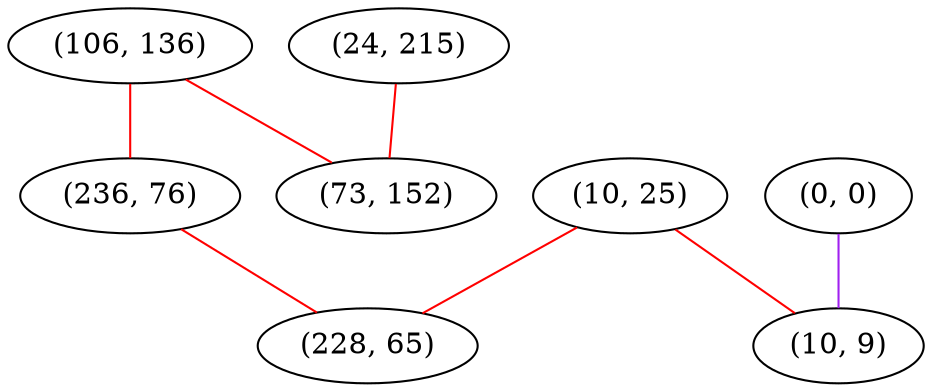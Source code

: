 graph "" {
"(106, 136)";
"(0, 0)";
"(236, 76)";
"(10, 25)";
"(24, 215)";
"(73, 152)";
"(228, 65)";
"(10, 9)";
"(106, 136)" -- "(73, 152)"  [color=red, key=0, weight=1];
"(106, 136)" -- "(236, 76)"  [color=red, key=0, weight=1];
"(0, 0)" -- "(10, 9)"  [color=purple, key=0, weight=4];
"(236, 76)" -- "(228, 65)"  [color=red, key=0, weight=1];
"(10, 25)" -- "(228, 65)"  [color=red, key=0, weight=1];
"(10, 25)" -- "(10, 9)"  [color=red, key=0, weight=1];
"(24, 215)" -- "(73, 152)"  [color=red, key=0, weight=1];
}
